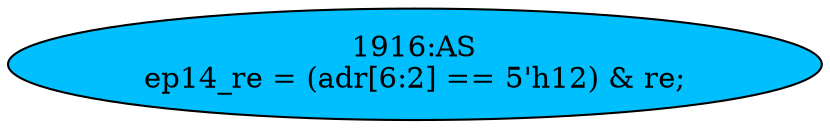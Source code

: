 strict digraph "" {
	node [label="\N"];
	"1916:AS"	 [ast="<pyverilog.vparser.ast.Assign object at 0x7f0a38d9aad0>",
		def_var="['ep14_re']",
		fillcolor=deepskyblue,
		label="1916:AS
ep14_re = (adr[6:2] == 5'h12) & re;",
		statements="[]",
		style=filled,
		typ=Assign,
		use_var="['adr', 're']"];
}
